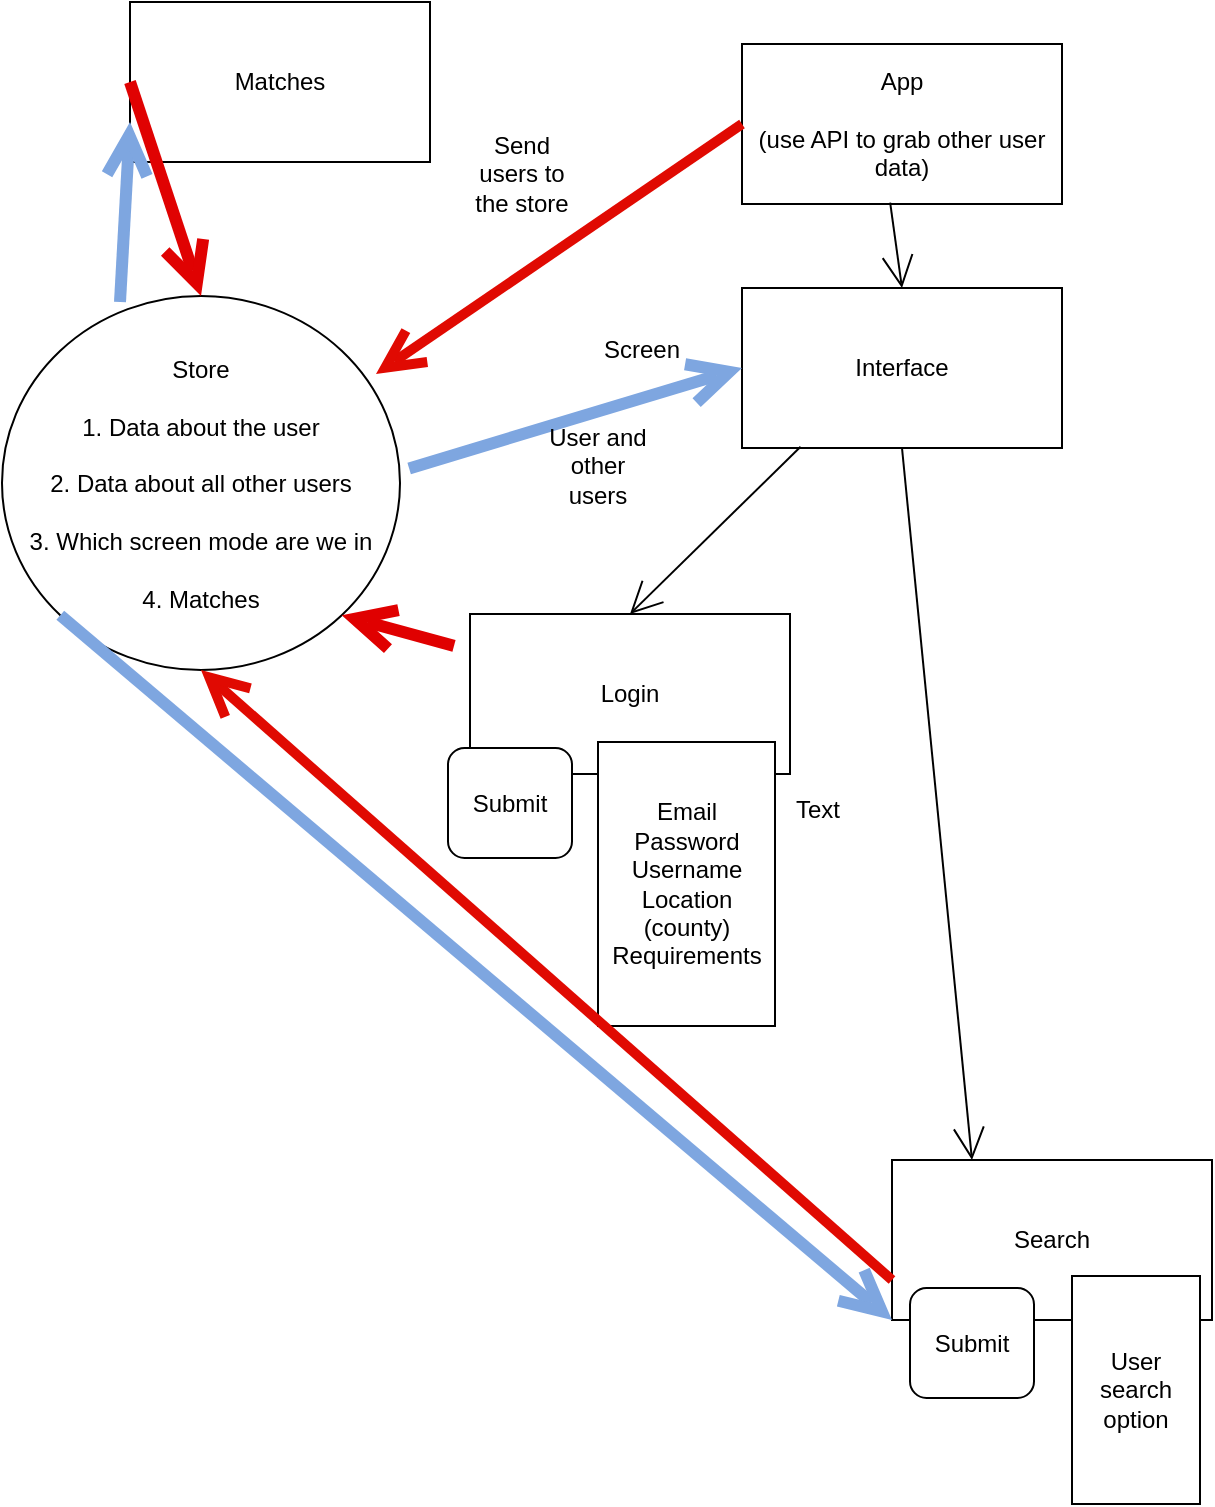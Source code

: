 <mxfile version="16.5.3" type="device"><diagram id="0bOhG_DUyhXlx-3HOh02" name="Page-1"><mxGraphModel dx="2073" dy="1202" grid="0" gridSize="10" guides="1" tooltips="1" connect="1" arrows="1" fold="1" page="0" pageScale="1" pageWidth="850" pageHeight="1100" math="0" shadow="0"><root><mxCell id="0"/><mxCell id="1" parent="0"/><mxCell id="jKLPUmCWo1BPEHUlDBEk-1" value="Store&lt;br&gt;&lt;br&gt;1. Data about the user&lt;br&gt;&lt;br&gt;2. Data about all other users&lt;br&gt;&lt;br&gt;3. Which screen mode are we in&lt;br&gt;&lt;br&gt;4. Matches" style="ellipse;whiteSpace=wrap;html=1;hachureGap=4;" vertex="1" parent="1"><mxGeometry x="-82" y="96" width="199" height="187" as="geometry"/></mxCell><mxCell id="jKLPUmCWo1BPEHUlDBEk-2" value="App&lt;br&gt;&lt;br&gt;(use API to grab other user data)" style="rounded=0;whiteSpace=wrap;html=1;hachureGap=4;" vertex="1" parent="1"><mxGeometry x="288" y="-30" width="160" height="80" as="geometry"/></mxCell><mxCell id="jKLPUmCWo1BPEHUlDBEk-3" value="" style="edgeStyle=none;orthogonalLoop=1;jettySize=auto;html=1;rounded=0;endArrow=open;startSize=14;endSize=14;sourcePerimeterSpacing=8;targetPerimeterSpacing=8;curved=1;exitX=0;exitY=0.5;exitDx=0;exitDy=0;fillColor=#cce5ff;strokeColor=#E00A02;strokeWidth=5;" edge="1" parent="1" source="jKLPUmCWo1BPEHUlDBEk-2"><mxGeometry width="120" relative="1" as="geometry"><mxPoint x="160" y="32" as="sourcePoint"/><mxPoint x="105" y="135" as="targetPoint"/><Array as="points"/></mxGeometry></mxCell><mxCell id="jKLPUmCWo1BPEHUlDBEk-4" value="Send users to the store" style="text;strokeColor=none;fillColor=none;html=1;align=center;verticalAlign=middle;whiteSpace=wrap;rounded=0;hachureGap=4;" vertex="1" parent="1"><mxGeometry x="148" y="20" width="60" height="30" as="geometry"/></mxCell><mxCell id="jKLPUmCWo1BPEHUlDBEk-5" value="Interface" style="rounded=0;whiteSpace=wrap;html=1;hachureGap=4;" vertex="1" parent="1"><mxGeometry x="288" y="92" width="160" height="80" as="geometry"/></mxCell><mxCell id="jKLPUmCWo1BPEHUlDBEk-6" value="" style="edgeStyle=none;orthogonalLoop=1;jettySize=auto;html=1;rounded=0;endArrow=open;startSize=14;endSize=14;sourcePerimeterSpacing=8;targetPerimeterSpacing=8;curved=1;exitX=1.023;exitY=0.461;exitDx=0;exitDy=0;exitPerimeter=0;entryX=0;entryY=0.5;entryDx=0;entryDy=0;strokeColor=#7EA6E0;strokeWidth=6;" edge="1" parent="1" source="jKLPUmCWo1BPEHUlDBEk-1" target="jKLPUmCWo1BPEHUlDBEk-5"><mxGeometry width="120" relative="1" as="geometry"><mxPoint x="160" y="178" as="sourcePoint"/><mxPoint x="280" y="178" as="targetPoint"/><Array as="points"/></mxGeometry></mxCell><mxCell id="jKLPUmCWo1BPEHUlDBEk-7" value="User and other users" style="text;strokeColor=none;fillColor=none;html=1;align=center;verticalAlign=middle;whiteSpace=wrap;rounded=0;hachureGap=4;" vertex="1" parent="1"><mxGeometry x="186" y="166" width="60" height="30" as="geometry"/></mxCell><mxCell id="jKLPUmCWo1BPEHUlDBEk-8" value="Screen" style="text;strokeColor=none;fillColor=none;html=1;align=center;verticalAlign=middle;whiteSpace=wrap;rounded=0;hachureGap=4;" vertex="1" parent="1"><mxGeometry x="208" y="108" width="60" height="30" as="geometry"/></mxCell><mxCell id="jKLPUmCWo1BPEHUlDBEk-9" value="Login" style="rounded=0;whiteSpace=wrap;html=1;hachureGap=4;" vertex="1" parent="1"><mxGeometry x="152" y="255" width="160" height="80" as="geometry"/></mxCell><mxCell id="jKLPUmCWo1BPEHUlDBEk-10" value="Search" style="rounded=0;whiteSpace=wrap;html=1;hachureGap=4;" vertex="1" parent="1"><mxGeometry x="363" y="528" width="160" height="80" as="geometry"/></mxCell><mxCell id="jKLPUmCWo1BPEHUlDBEk-11" value="Matches" style="rounded=0;whiteSpace=wrap;html=1;hachureGap=4;" vertex="1" parent="1"><mxGeometry x="-18" y="-51" width="150" height="80" as="geometry"/></mxCell><mxCell id="jKLPUmCWo1BPEHUlDBEk-13" value="Text" style="text;strokeColor=none;fillColor=none;html=1;align=center;verticalAlign=middle;whiteSpace=wrap;rounded=0;hachureGap=4;" vertex="1" parent="1"><mxGeometry x="296" y="338" width="60" height="30" as="geometry"/></mxCell><mxCell id="jKLPUmCWo1BPEHUlDBEk-14" value="" style="edgeStyle=none;orthogonalLoop=1;jettySize=auto;html=1;rounded=0;endArrow=open;startSize=14;endSize=14;sourcePerimeterSpacing=8;targetPerimeterSpacing=8;curved=1;exitX=0.183;exitY=0.992;exitDx=0;exitDy=0;exitPerimeter=0;entryX=0.5;entryY=0;entryDx=0;entryDy=0;" edge="1" parent="1" source="jKLPUmCWo1BPEHUlDBEk-5" target="jKLPUmCWo1BPEHUlDBEk-9"><mxGeometry width="120" relative="1" as="geometry"><mxPoint x="331" y="207" as="sourcePoint"/><mxPoint x="451" y="207" as="targetPoint"/><Array as="points"/></mxGeometry></mxCell><mxCell id="jKLPUmCWo1BPEHUlDBEk-15" value="" style="edgeStyle=none;orthogonalLoop=1;jettySize=auto;html=1;rounded=0;endArrow=open;startSize=14;endSize=14;sourcePerimeterSpacing=8;targetPerimeterSpacing=8;curved=1;exitX=0.5;exitY=1;exitDx=0;exitDy=0;entryX=0.25;entryY=0;entryDx=0;entryDy=0;" edge="1" parent="1" source="jKLPUmCWo1BPEHUlDBEk-5" target="jKLPUmCWo1BPEHUlDBEk-10"><mxGeometry width="120" relative="1" as="geometry"><mxPoint x="402" y="215" as="sourcePoint"/><mxPoint x="522" y="215" as="targetPoint"/><Array as="points"/></mxGeometry></mxCell><mxCell id="jKLPUmCWo1BPEHUlDBEk-17" value="" style="edgeStyle=none;orthogonalLoop=1;jettySize=auto;html=1;rounded=0;endArrow=open;startSize=14;endSize=14;sourcePerimeterSpacing=8;targetPerimeterSpacing=8;curved=1;exitX=0.463;exitY=0.992;exitDx=0;exitDy=0;exitPerimeter=0;entryX=0.5;entryY=0;entryDx=0;entryDy=0;" edge="1" parent="1" source="jKLPUmCWo1BPEHUlDBEk-2" target="jKLPUmCWo1BPEHUlDBEk-5"><mxGeometry width="120" relative="1" as="geometry"><mxPoint x="486" y="72" as="sourcePoint"/><mxPoint x="606" y="72" as="targetPoint"/><Array as="points"/></mxGeometry></mxCell><mxCell id="jKLPUmCWo1BPEHUlDBEk-18" value="Email&lt;br&gt;Password&lt;br&gt;Username&lt;br&gt;Location (county)&lt;br&gt;Requirements" style="rounded=0;whiteSpace=wrap;html=1;hachureGap=4;" vertex="1" parent="1"><mxGeometry x="216" y="319" width="88.5" height="142" as="geometry"/></mxCell><mxCell id="jKLPUmCWo1BPEHUlDBEk-22" value="Submit" style="rounded=1;whiteSpace=wrap;html=1;hachureGap=4;" vertex="1" parent="1"><mxGeometry x="141" y="322" width="62" height="55" as="geometry"/></mxCell><mxCell id="jKLPUmCWo1BPEHUlDBEk-23" value="" style="edgeStyle=none;orthogonalLoop=1;jettySize=auto;html=1;rounded=0;endArrow=open;startSize=14;endSize=14;sourcePerimeterSpacing=8;targetPerimeterSpacing=8;curved=1;entryX=1;entryY=1;entryDx=0;entryDy=0;strokeColor=#E00000;strokeWidth=6;" edge="1" parent="1" source="jKLPUmCWo1BPEHUlDBEk-9" target="jKLPUmCWo1BPEHUlDBEk-1"><mxGeometry width="120" relative="1" as="geometry"><mxPoint x="-22.0" y="491.675" as="sourcePoint"/><mxPoint x="145.32" y="447" as="targetPoint"/><Array as="points"/></mxGeometry></mxCell><mxCell id="jKLPUmCWo1BPEHUlDBEk-24" value="" style="edgeStyle=none;orthogonalLoop=1;jettySize=auto;html=1;rounded=0;endArrow=open;startSize=14;endSize=14;sourcePerimeterSpacing=8;targetPerimeterSpacing=8;strokeColor=#E00202;strokeWidth=6;curved=1;exitX=0;exitY=0.5;exitDx=0;exitDy=0;entryX=0.5;entryY=0;entryDx=0;entryDy=0;" edge="1" parent="1" source="jKLPUmCWo1BPEHUlDBEk-11" target="jKLPUmCWo1BPEHUlDBEk-1"><mxGeometry width="120" relative="1" as="geometry"><mxPoint x="266" y="321" as="sourcePoint"/><mxPoint x="114" y="198" as="targetPoint"/><Array as="points"/></mxGeometry></mxCell><mxCell id="jKLPUmCWo1BPEHUlDBEk-25" value="" style="edgeStyle=none;orthogonalLoop=1;jettySize=auto;html=1;rounded=0;endArrow=open;startSize=14;endSize=14;sourcePerimeterSpacing=8;targetPerimeterSpacing=8;strokeColor=#7EA6E0;strokeWidth=6;curved=1;entryX=0;entryY=0.75;entryDx=0;entryDy=0;" edge="1" parent="1" target="jKLPUmCWo1BPEHUlDBEk-11"><mxGeometry width="120" relative="1" as="geometry"><mxPoint x="-23" y="99" as="sourcePoint"/><mxPoint x="599" y="463" as="targetPoint"/><Array as="points"/></mxGeometry></mxCell><mxCell id="jKLPUmCWo1BPEHUlDBEk-26" value="User search option" style="rounded=0;whiteSpace=wrap;html=1;hachureGap=4;" vertex="1" parent="1"><mxGeometry x="453" y="586" width="64" height="114" as="geometry"/></mxCell><mxCell id="jKLPUmCWo1BPEHUlDBEk-27" value="Submit" style="rounded=1;whiteSpace=wrap;html=1;hachureGap=4;" vertex="1" parent="1"><mxGeometry x="372" y="592" width="62" height="55" as="geometry"/></mxCell><mxCell id="jKLPUmCWo1BPEHUlDBEk-28" value="" style="edgeStyle=none;orthogonalLoop=1;jettySize=auto;html=1;rounded=0;endArrow=open;startSize=14;endSize=14;sourcePerimeterSpacing=8;targetPerimeterSpacing=8;curved=1;exitX=0;exitY=0.75;exitDx=0;exitDy=0;fillColor=#cce5ff;strokeColor=#E00A02;strokeWidth=5;entryX=0.5;entryY=1;entryDx=0;entryDy=0;" edge="1" parent="1" source="jKLPUmCWo1BPEHUlDBEk-10" target="jKLPUmCWo1BPEHUlDBEk-1"><mxGeometry width="120" relative="1" as="geometry"><mxPoint x="591" y="275" as="sourcePoint"/><mxPoint x="408" y="400" as="targetPoint"/><Array as="points"/></mxGeometry></mxCell><mxCell id="jKLPUmCWo1BPEHUlDBEk-29" value="" style="edgeStyle=none;orthogonalLoop=1;jettySize=auto;html=1;rounded=0;endArrow=open;startSize=14;endSize=14;sourcePerimeterSpacing=8;targetPerimeterSpacing=8;curved=1;exitX=0;exitY=1;exitDx=0;exitDy=0;entryX=0;entryY=1;entryDx=0;entryDy=0;strokeColor=#7EA6E0;strokeWidth=6;" edge="1" parent="1" source="jKLPUmCWo1BPEHUlDBEk-1" target="jKLPUmCWo1BPEHUlDBEk-10"><mxGeometry width="120" relative="1" as="geometry"><mxPoint x="-8.003" y="527.997" as="sourcePoint"/><mxPoint x="158.42" y="477.79" as="targetPoint"/><Array as="points"/></mxGeometry></mxCell></root></mxGraphModel></diagram></mxfile>